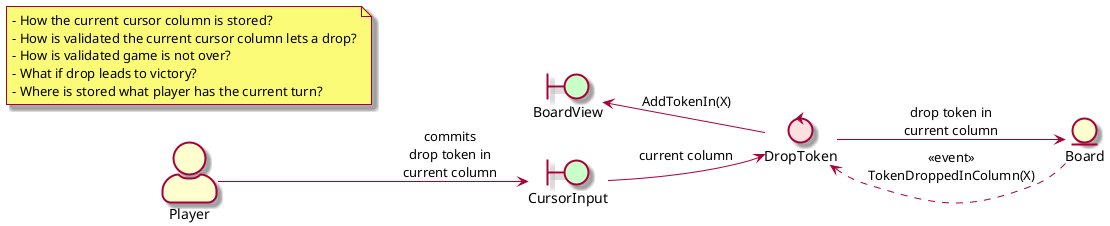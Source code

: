 @startuml
skin rose
skinparam actorstyle awesome
left to right direction

actor Player
boundary CursorInput #technology
boundary BoardView #technology
control DropToken #implementation
entity Board

Player --> CursorInput : commits\ndrop token in\ncurrent column
CursorInput --> DropToken : current column
DropToken --> Board : drop token in\ncurrent column
Board ..> DropToken : <<event>>\nTokenDroppedInColumn(X)
DropToken -> BoardView : AddTokenIn(X)

CursorInput .l. BoardView #transparent

note as N1
- How the current cursor column is stored?
- How is validated the current cursor column lets a drop?
- How is validated game is not over?
- What if drop leads to victory?
- Where is stored what player has the current turn?
end note
@enduml